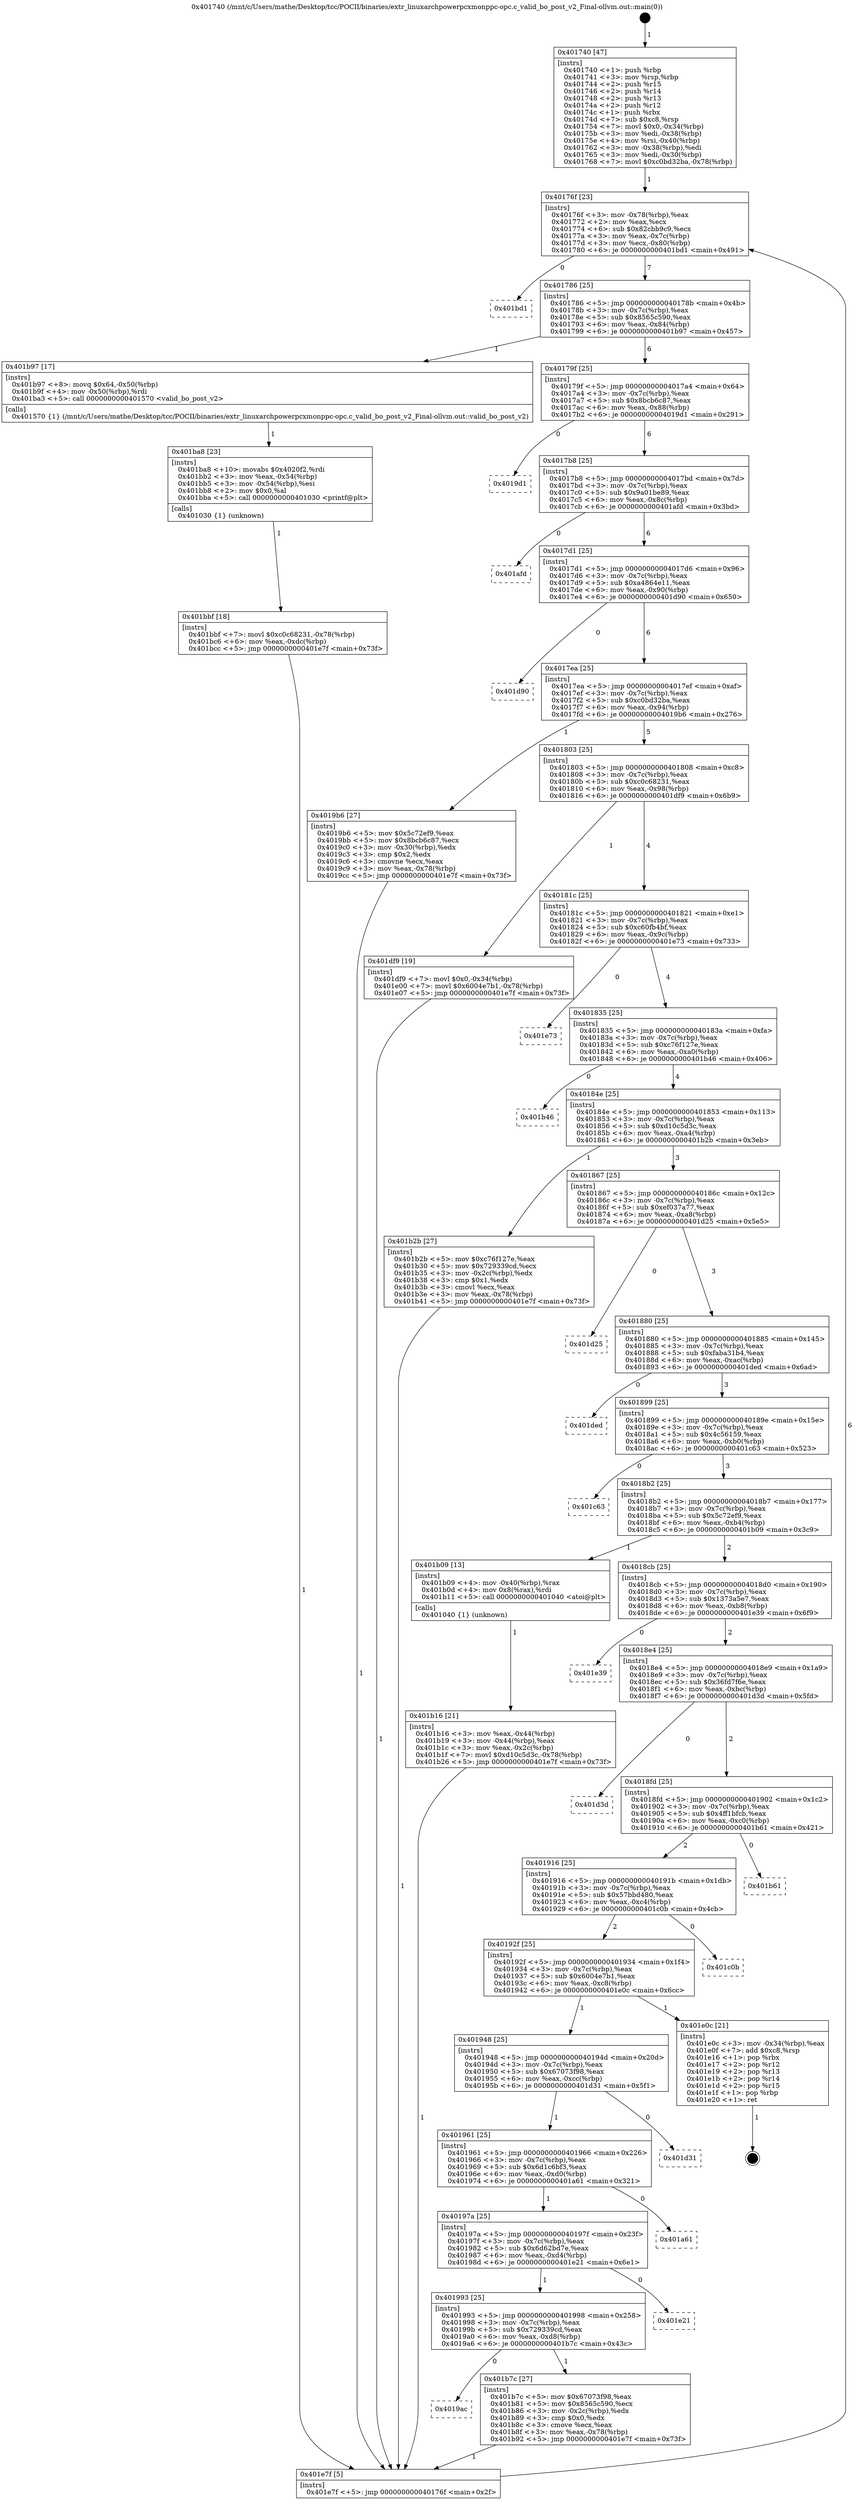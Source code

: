 digraph "0x401740" {
  label = "0x401740 (/mnt/c/Users/mathe/Desktop/tcc/POCII/binaries/extr_linuxarchpowerpcxmonppc-opc.c_valid_bo_post_v2_Final-ollvm.out::main(0))"
  labelloc = "t"
  node[shape=record]

  Entry [label="",width=0.3,height=0.3,shape=circle,fillcolor=black,style=filled]
  "0x40176f" [label="{
     0x40176f [23]\l
     | [instrs]\l
     &nbsp;&nbsp;0x40176f \<+3\>: mov -0x78(%rbp),%eax\l
     &nbsp;&nbsp;0x401772 \<+2\>: mov %eax,%ecx\l
     &nbsp;&nbsp;0x401774 \<+6\>: sub $0x82cbb9c9,%ecx\l
     &nbsp;&nbsp;0x40177a \<+3\>: mov %eax,-0x7c(%rbp)\l
     &nbsp;&nbsp;0x40177d \<+3\>: mov %ecx,-0x80(%rbp)\l
     &nbsp;&nbsp;0x401780 \<+6\>: je 0000000000401bd1 \<main+0x491\>\l
  }"]
  "0x401bd1" [label="{
     0x401bd1\l
  }", style=dashed]
  "0x401786" [label="{
     0x401786 [25]\l
     | [instrs]\l
     &nbsp;&nbsp;0x401786 \<+5\>: jmp 000000000040178b \<main+0x4b\>\l
     &nbsp;&nbsp;0x40178b \<+3\>: mov -0x7c(%rbp),%eax\l
     &nbsp;&nbsp;0x40178e \<+5\>: sub $0x8565c590,%eax\l
     &nbsp;&nbsp;0x401793 \<+6\>: mov %eax,-0x84(%rbp)\l
     &nbsp;&nbsp;0x401799 \<+6\>: je 0000000000401b97 \<main+0x457\>\l
  }"]
  Exit [label="",width=0.3,height=0.3,shape=circle,fillcolor=black,style=filled,peripheries=2]
  "0x401b97" [label="{
     0x401b97 [17]\l
     | [instrs]\l
     &nbsp;&nbsp;0x401b97 \<+8\>: movq $0x64,-0x50(%rbp)\l
     &nbsp;&nbsp;0x401b9f \<+4\>: mov -0x50(%rbp),%rdi\l
     &nbsp;&nbsp;0x401ba3 \<+5\>: call 0000000000401570 \<valid_bo_post_v2\>\l
     | [calls]\l
     &nbsp;&nbsp;0x401570 \{1\} (/mnt/c/Users/mathe/Desktop/tcc/POCII/binaries/extr_linuxarchpowerpcxmonppc-opc.c_valid_bo_post_v2_Final-ollvm.out::valid_bo_post_v2)\l
  }"]
  "0x40179f" [label="{
     0x40179f [25]\l
     | [instrs]\l
     &nbsp;&nbsp;0x40179f \<+5\>: jmp 00000000004017a4 \<main+0x64\>\l
     &nbsp;&nbsp;0x4017a4 \<+3\>: mov -0x7c(%rbp),%eax\l
     &nbsp;&nbsp;0x4017a7 \<+5\>: sub $0x8bcb6c87,%eax\l
     &nbsp;&nbsp;0x4017ac \<+6\>: mov %eax,-0x88(%rbp)\l
     &nbsp;&nbsp;0x4017b2 \<+6\>: je 00000000004019d1 \<main+0x291\>\l
  }"]
  "0x401bbf" [label="{
     0x401bbf [18]\l
     | [instrs]\l
     &nbsp;&nbsp;0x401bbf \<+7\>: movl $0xc0c68231,-0x78(%rbp)\l
     &nbsp;&nbsp;0x401bc6 \<+6\>: mov %eax,-0xdc(%rbp)\l
     &nbsp;&nbsp;0x401bcc \<+5\>: jmp 0000000000401e7f \<main+0x73f\>\l
  }"]
  "0x4019d1" [label="{
     0x4019d1\l
  }", style=dashed]
  "0x4017b8" [label="{
     0x4017b8 [25]\l
     | [instrs]\l
     &nbsp;&nbsp;0x4017b8 \<+5\>: jmp 00000000004017bd \<main+0x7d\>\l
     &nbsp;&nbsp;0x4017bd \<+3\>: mov -0x7c(%rbp),%eax\l
     &nbsp;&nbsp;0x4017c0 \<+5\>: sub $0x9a01be89,%eax\l
     &nbsp;&nbsp;0x4017c5 \<+6\>: mov %eax,-0x8c(%rbp)\l
     &nbsp;&nbsp;0x4017cb \<+6\>: je 0000000000401afd \<main+0x3bd\>\l
  }"]
  "0x401ba8" [label="{
     0x401ba8 [23]\l
     | [instrs]\l
     &nbsp;&nbsp;0x401ba8 \<+10\>: movabs $0x4020f2,%rdi\l
     &nbsp;&nbsp;0x401bb2 \<+3\>: mov %eax,-0x54(%rbp)\l
     &nbsp;&nbsp;0x401bb5 \<+3\>: mov -0x54(%rbp),%esi\l
     &nbsp;&nbsp;0x401bb8 \<+2\>: mov $0x0,%al\l
     &nbsp;&nbsp;0x401bba \<+5\>: call 0000000000401030 \<printf@plt\>\l
     | [calls]\l
     &nbsp;&nbsp;0x401030 \{1\} (unknown)\l
  }"]
  "0x401afd" [label="{
     0x401afd\l
  }", style=dashed]
  "0x4017d1" [label="{
     0x4017d1 [25]\l
     | [instrs]\l
     &nbsp;&nbsp;0x4017d1 \<+5\>: jmp 00000000004017d6 \<main+0x96\>\l
     &nbsp;&nbsp;0x4017d6 \<+3\>: mov -0x7c(%rbp),%eax\l
     &nbsp;&nbsp;0x4017d9 \<+5\>: sub $0xa4864e11,%eax\l
     &nbsp;&nbsp;0x4017de \<+6\>: mov %eax,-0x90(%rbp)\l
     &nbsp;&nbsp;0x4017e4 \<+6\>: je 0000000000401d90 \<main+0x650\>\l
  }"]
  "0x4019ac" [label="{
     0x4019ac\l
  }", style=dashed]
  "0x401d90" [label="{
     0x401d90\l
  }", style=dashed]
  "0x4017ea" [label="{
     0x4017ea [25]\l
     | [instrs]\l
     &nbsp;&nbsp;0x4017ea \<+5\>: jmp 00000000004017ef \<main+0xaf\>\l
     &nbsp;&nbsp;0x4017ef \<+3\>: mov -0x7c(%rbp),%eax\l
     &nbsp;&nbsp;0x4017f2 \<+5\>: sub $0xc0bd32ba,%eax\l
     &nbsp;&nbsp;0x4017f7 \<+6\>: mov %eax,-0x94(%rbp)\l
     &nbsp;&nbsp;0x4017fd \<+6\>: je 00000000004019b6 \<main+0x276\>\l
  }"]
  "0x401b7c" [label="{
     0x401b7c [27]\l
     | [instrs]\l
     &nbsp;&nbsp;0x401b7c \<+5\>: mov $0x67073f98,%eax\l
     &nbsp;&nbsp;0x401b81 \<+5\>: mov $0x8565c590,%ecx\l
     &nbsp;&nbsp;0x401b86 \<+3\>: mov -0x2c(%rbp),%edx\l
     &nbsp;&nbsp;0x401b89 \<+3\>: cmp $0x0,%edx\l
     &nbsp;&nbsp;0x401b8c \<+3\>: cmove %ecx,%eax\l
     &nbsp;&nbsp;0x401b8f \<+3\>: mov %eax,-0x78(%rbp)\l
     &nbsp;&nbsp;0x401b92 \<+5\>: jmp 0000000000401e7f \<main+0x73f\>\l
  }"]
  "0x4019b6" [label="{
     0x4019b6 [27]\l
     | [instrs]\l
     &nbsp;&nbsp;0x4019b6 \<+5\>: mov $0x5c72ef9,%eax\l
     &nbsp;&nbsp;0x4019bb \<+5\>: mov $0x8bcb6c87,%ecx\l
     &nbsp;&nbsp;0x4019c0 \<+3\>: mov -0x30(%rbp),%edx\l
     &nbsp;&nbsp;0x4019c3 \<+3\>: cmp $0x2,%edx\l
     &nbsp;&nbsp;0x4019c6 \<+3\>: cmovne %ecx,%eax\l
     &nbsp;&nbsp;0x4019c9 \<+3\>: mov %eax,-0x78(%rbp)\l
     &nbsp;&nbsp;0x4019cc \<+5\>: jmp 0000000000401e7f \<main+0x73f\>\l
  }"]
  "0x401803" [label="{
     0x401803 [25]\l
     | [instrs]\l
     &nbsp;&nbsp;0x401803 \<+5\>: jmp 0000000000401808 \<main+0xc8\>\l
     &nbsp;&nbsp;0x401808 \<+3\>: mov -0x7c(%rbp),%eax\l
     &nbsp;&nbsp;0x40180b \<+5\>: sub $0xc0c68231,%eax\l
     &nbsp;&nbsp;0x401810 \<+6\>: mov %eax,-0x98(%rbp)\l
     &nbsp;&nbsp;0x401816 \<+6\>: je 0000000000401df9 \<main+0x6b9\>\l
  }"]
  "0x401e7f" [label="{
     0x401e7f [5]\l
     | [instrs]\l
     &nbsp;&nbsp;0x401e7f \<+5\>: jmp 000000000040176f \<main+0x2f\>\l
  }"]
  "0x401740" [label="{
     0x401740 [47]\l
     | [instrs]\l
     &nbsp;&nbsp;0x401740 \<+1\>: push %rbp\l
     &nbsp;&nbsp;0x401741 \<+3\>: mov %rsp,%rbp\l
     &nbsp;&nbsp;0x401744 \<+2\>: push %r15\l
     &nbsp;&nbsp;0x401746 \<+2\>: push %r14\l
     &nbsp;&nbsp;0x401748 \<+2\>: push %r13\l
     &nbsp;&nbsp;0x40174a \<+2\>: push %r12\l
     &nbsp;&nbsp;0x40174c \<+1\>: push %rbx\l
     &nbsp;&nbsp;0x40174d \<+7\>: sub $0xc8,%rsp\l
     &nbsp;&nbsp;0x401754 \<+7\>: movl $0x0,-0x34(%rbp)\l
     &nbsp;&nbsp;0x40175b \<+3\>: mov %edi,-0x38(%rbp)\l
     &nbsp;&nbsp;0x40175e \<+4\>: mov %rsi,-0x40(%rbp)\l
     &nbsp;&nbsp;0x401762 \<+3\>: mov -0x38(%rbp),%edi\l
     &nbsp;&nbsp;0x401765 \<+3\>: mov %edi,-0x30(%rbp)\l
     &nbsp;&nbsp;0x401768 \<+7\>: movl $0xc0bd32ba,-0x78(%rbp)\l
  }"]
  "0x401993" [label="{
     0x401993 [25]\l
     | [instrs]\l
     &nbsp;&nbsp;0x401993 \<+5\>: jmp 0000000000401998 \<main+0x258\>\l
     &nbsp;&nbsp;0x401998 \<+3\>: mov -0x7c(%rbp),%eax\l
     &nbsp;&nbsp;0x40199b \<+5\>: sub $0x729339cd,%eax\l
     &nbsp;&nbsp;0x4019a0 \<+6\>: mov %eax,-0xd8(%rbp)\l
     &nbsp;&nbsp;0x4019a6 \<+6\>: je 0000000000401b7c \<main+0x43c\>\l
  }"]
  "0x401df9" [label="{
     0x401df9 [19]\l
     | [instrs]\l
     &nbsp;&nbsp;0x401df9 \<+7\>: movl $0x0,-0x34(%rbp)\l
     &nbsp;&nbsp;0x401e00 \<+7\>: movl $0x6004e7b1,-0x78(%rbp)\l
     &nbsp;&nbsp;0x401e07 \<+5\>: jmp 0000000000401e7f \<main+0x73f\>\l
  }"]
  "0x40181c" [label="{
     0x40181c [25]\l
     | [instrs]\l
     &nbsp;&nbsp;0x40181c \<+5\>: jmp 0000000000401821 \<main+0xe1\>\l
     &nbsp;&nbsp;0x401821 \<+3\>: mov -0x7c(%rbp),%eax\l
     &nbsp;&nbsp;0x401824 \<+5\>: sub $0xc60fb4bf,%eax\l
     &nbsp;&nbsp;0x401829 \<+6\>: mov %eax,-0x9c(%rbp)\l
     &nbsp;&nbsp;0x40182f \<+6\>: je 0000000000401e73 \<main+0x733\>\l
  }"]
  "0x401e21" [label="{
     0x401e21\l
  }", style=dashed]
  "0x401e73" [label="{
     0x401e73\l
  }", style=dashed]
  "0x401835" [label="{
     0x401835 [25]\l
     | [instrs]\l
     &nbsp;&nbsp;0x401835 \<+5\>: jmp 000000000040183a \<main+0xfa\>\l
     &nbsp;&nbsp;0x40183a \<+3\>: mov -0x7c(%rbp),%eax\l
     &nbsp;&nbsp;0x40183d \<+5\>: sub $0xc76f127e,%eax\l
     &nbsp;&nbsp;0x401842 \<+6\>: mov %eax,-0xa0(%rbp)\l
     &nbsp;&nbsp;0x401848 \<+6\>: je 0000000000401b46 \<main+0x406\>\l
  }"]
  "0x40197a" [label="{
     0x40197a [25]\l
     | [instrs]\l
     &nbsp;&nbsp;0x40197a \<+5\>: jmp 000000000040197f \<main+0x23f\>\l
     &nbsp;&nbsp;0x40197f \<+3\>: mov -0x7c(%rbp),%eax\l
     &nbsp;&nbsp;0x401982 \<+5\>: sub $0x6d62bd7e,%eax\l
     &nbsp;&nbsp;0x401987 \<+6\>: mov %eax,-0xd4(%rbp)\l
     &nbsp;&nbsp;0x40198d \<+6\>: je 0000000000401e21 \<main+0x6e1\>\l
  }"]
  "0x401b46" [label="{
     0x401b46\l
  }", style=dashed]
  "0x40184e" [label="{
     0x40184e [25]\l
     | [instrs]\l
     &nbsp;&nbsp;0x40184e \<+5\>: jmp 0000000000401853 \<main+0x113\>\l
     &nbsp;&nbsp;0x401853 \<+3\>: mov -0x7c(%rbp),%eax\l
     &nbsp;&nbsp;0x401856 \<+5\>: sub $0xd10c5d3c,%eax\l
     &nbsp;&nbsp;0x40185b \<+6\>: mov %eax,-0xa4(%rbp)\l
     &nbsp;&nbsp;0x401861 \<+6\>: je 0000000000401b2b \<main+0x3eb\>\l
  }"]
  "0x401a61" [label="{
     0x401a61\l
  }", style=dashed]
  "0x401b2b" [label="{
     0x401b2b [27]\l
     | [instrs]\l
     &nbsp;&nbsp;0x401b2b \<+5\>: mov $0xc76f127e,%eax\l
     &nbsp;&nbsp;0x401b30 \<+5\>: mov $0x729339cd,%ecx\l
     &nbsp;&nbsp;0x401b35 \<+3\>: mov -0x2c(%rbp),%edx\l
     &nbsp;&nbsp;0x401b38 \<+3\>: cmp $0x1,%edx\l
     &nbsp;&nbsp;0x401b3b \<+3\>: cmovl %ecx,%eax\l
     &nbsp;&nbsp;0x401b3e \<+3\>: mov %eax,-0x78(%rbp)\l
     &nbsp;&nbsp;0x401b41 \<+5\>: jmp 0000000000401e7f \<main+0x73f\>\l
  }"]
  "0x401867" [label="{
     0x401867 [25]\l
     | [instrs]\l
     &nbsp;&nbsp;0x401867 \<+5\>: jmp 000000000040186c \<main+0x12c\>\l
     &nbsp;&nbsp;0x40186c \<+3\>: mov -0x7c(%rbp),%eax\l
     &nbsp;&nbsp;0x40186f \<+5\>: sub $0xef037a77,%eax\l
     &nbsp;&nbsp;0x401874 \<+6\>: mov %eax,-0xa8(%rbp)\l
     &nbsp;&nbsp;0x40187a \<+6\>: je 0000000000401d25 \<main+0x5e5\>\l
  }"]
  "0x401961" [label="{
     0x401961 [25]\l
     | [instrs]\l
     &nbsp;&nbsp;0x401961 \<+5\>: jmp 0000000000401966 \<main+0x226\>\l
     &nbsp;&nbsp;0x401966 \<+3\>: mov -0x7c(%rbp),%eax\l
     &nbsp;&nbsp;0x401969 \<+5\>: sub $0x6d1c6bf3,%eax\l
     &nbsp;&nbsp;0x40196e \<+6\>: mov %eax,-0xd0(%rbp)\l
     &nbsp;&nbsp;0x401974 \<+6\>: je 0000000000401a61 \<main+0x321\>\l
  }"]
  "0x401d25" [label="{
     0x401d25\l
  }", style=dashed]
  "0x401880" [label="{
     0x401880 [25]\l
     | [instrs]\l
     &nbsp;&nbsp;0x401880 \<+5\>: jmp 0000000000401885 \<main+0x145\>\l
     &nbsp;&nbsp;0x401885 \<+3\>: mov -0x7c(%rbp),%eax\l
     &nbsp;&nbsp;0x401888 \<+5\>: sub $0xfaba31b4,%eax\l
     &nbsp;&nbsp;0x40188d \<+6\>: mov %eax,-0xac(%rbp)\l
     &nbsp;&nbsp;0x401893 \<+6\>: je 0000000000401ded \<main+0x6ad\>\l
  }"]
  "0x401d31" [label="{
     0x401d31\l
  }", style=dashed]
  "0x401ded" [label="{
     0x401ded\l
  }", style=dashed]
  "0x401899" [label="{
     0x401899 [25]\l
     | [instrs]\l
     &nbsp;&nbsp;0x401899 \<+5\>: jmp 000000000040189e \<main+0x15e\>\l
     &nbsp;&nbsp;0x40189e \<+3\>: mov -0x7c(%rbp),%eax\l
     &nbsp;&nbsp;0x4018a1 \<+5\>: sub $0x4c56159,%eax\l
     &nbsp;&nbsp;0x4018a6 \<+6\>: mov %eax,-0xb0(%rbp)\l
     &nbsp;&nbsp;0x4018ac \<+6\>: je 0000000000401c63 \<main+0x523\>\l
  }"]
  "0x401948" [label="{
     0x401948 [25]\l
     | [instrs]\l
     &nbsp;&nbsp;0x401948 \<+5\>: jmp 000000000040194d \<main+0x20d\>\l
     &nbsp;&nbsp;0x40194d \<+3\>: mov -0x7c(%rbp),%eax\l
     &nbsp;&nbsp;0x401950 \<+5\>: sub $0x67073f98,%eax\l
     &nbsp;&nbsp;0x401955 \<+6\>: mov %eax,-0xcc(%rbp)\l
     &nbsp;&nbsp;0x40195b \<+6\>: je 0000000000401d31 \<main+0x5f1\>\l
  }"]
  "0x401c63" [label="{
     0x401c63\l
  }", style=dashed]
  "0x4018b2" [label="{
     0x4018b2 [25]\l
     | [instrs]\l
     &nbsp;&nbsp;0x4018b2 \<+5\>: jmp 00000000004018b7 \<main+0x177\>\l
     &nbsp;&nbsp;0x4018b7 \<+3\>: mov -0x7c(%rbp),%eax\l
     &nbsp;&nbsp;0x4018ba \<+5\>: sub $0x5c72ef9,%eax\l
     &nbsp;&nbsp;0x4018bf \<+6\>: mov %eax,-0xb4(%rbp)\l
     &nbsp;&nbsp;0x4018c5 \<+6\>: je 0000000000401b09 \<main+0x3c9\>\l
  }"]
  "0x401e0c" [label="{
     0x401e0c [21]\l
     | [instrs]\l
     &nbsp;&nbsp;0x401e0c \<+3\>: mov -0x34(%rbp),%eax\l
     &nbsp;&nbsp;0x401e0f \<+7\>: add $0xc8,%rsp\l
     &nbsp;&nbsp;0x401e16 \<+1\>: pop %rbx\l
     &nbsp;&nbsp;0x401e17 \<+2\>: pop %r12\l
     &nbsp;&nbsp;0x401e19 \<+2\>: pop %r13\l
     &nbsp;&nbsp;0x401e1b \<+2\>: pop %r14\l
     &nbsp;&nbsp;0x401e1d \<+2\>: pop %r15\l
     &nbsp;&nbsp;0x401e1f \<+1\>: pop %rbp\l
     &nbsp;&nbsp;0x401e20 \<+1\>: ret\l
  }"]
  "0x401b09" [label="{
     0x401b09 [13]\l
     | [instrs]\l
     &nbsp;&nbsp;0x401b09 \<+4\>: mov -0x40(%rbp),%rax\l
     &nbsp;&nbsp;0x401b0d \<+4\>: mov 0x8(%rax),%rdi\l
     &nbsp;&nbsp;0x401b11 \<+5\>: call 0000000000401040 \<atoi@plt\>\l
     | [calls]\l
     &nbsp;&nbsp;0x401040 \{1\} (unknown)\l
  }"]
  "0x4018cb" [label="{
     0x4018cb [25]\l
     | [instrs]\l
     &nbsp;&nbsp;0x4018cb \<+5\>: jmp 00000000004018d0 \<main+0x190\>\l
     &nbsp;&nbsp;0x4018d0 \<+3\>: mov -0x7c(%rbp),%eax\l
     &nbsp;&nbsp;0x4018d3 \<+5\>: sub $0x1373a5e7,%eax\l
     &nbsp;&nbsp;0x4018d8 \<+6\>: mov %eax,-0xb8(%rbp)\l
     &nbsp;&nbsp;0x4018de \<+6\>: je 0000000000401e39 \<main+0x6f9\>\l
  }"]
  "0x401b16" [label="{
     0x401b16 [21]\l
     | [instrs]\l
     &nbsp;&nbsp;0x401b16 \<+3\>: mov %eax,-0x44(%rbp)\l
     &nbsp;&nbsp;0x401b19 \<+3\>: mov -0x44(%rbp),%eax\l
     &nbsp;&nbsp;0x401b1c \<+3\>: mov %eax,-0x2c(%rbp)\l
     &nbsp;&nbsp;0x401b1f \<+7\>: movl $0xd10c5d3c,-0x78(%rbp)\l
     &nbsp;&nbsp;0x401b26 \<+5\>: jmp 0000000000401e7f \<main+0x73f\>\l
  }"]
  "0x40192f" [label="{
     0x40192f [25]\l
     | [instrs]\l
     &nbsp;&nbsp;0x40192f \<+5\>: jmp 0000000000401934 \<main+0x1f4\>\l
     &nbsp;&nbsp;0x401934 \<+3\>: mov -0x7c(%rbp),%eax\l
     &nbsp;&nbsp;0x401937 \<+5\>: sub $0x6004e7b1,%eax\l
     &nbsp;&nbsp;0x40193c \<+6\>: mov %eax,-0xc8(%rbp)\l
     &nbsp;&nbsp;0x401942 \<+6\>: je 0000000000401e0c \<main+0x6cc\>\l
  }"]
  "0x401e39" [label="{
     0x401e39\l
  }", style=dashed]
  "0x4018e4" [label="{
     0x4018e4 [25]\l
     | [instrs]\l
     &nbsp;&nbsp;0x4018e4 \<+5\>: jmp 00000000004018e9 \<main+0x1a9\>\l
     &nbsp;&nbsp;0x4018e9 \<+3\>: mov -0x7c(%rbp),%eax\l
     &nbsp;&nbsp;0x4018ec \<+5\>: sub $0x36fd7f6e,%eax\l
     &nbsp;&nbsp;0x4018f1 \<+6\>: mov %eax,-0xbc(%rbp)\l
     &nbsp;&nbsp;0x4018f7 \<+6\>: je 0000000000401d3d \<main+0x5fd\>\l
  }"]
  "0x401c0b" [label="{
     0x401c0b\l
  }", style=dashed]
  "0x401d3d" [label="{
     0x401d3d\l
  }", style=dashed]
  "0x4018fd" [label="{
     0x4018fd [25]\l
     | [instrs]\l
     &nbsp;&nbsp;0x4018fd \<+5\>: jmp 0000000000401902 \<main+0x1c2\>\l
     &nbsp;&nbsp;0x401902 \<+3\>: mov -0x7c(%rbp),%eax\l
     &nbsp;&nbsp;0x401905 \<+5\>: sub $0x4ff1bfcb,%eax\l
     &nbsp;&nbsp;0x40190a \<+6\>: mov %eax,-0xc0(%rbp)\l
     &nbsp;&nbsp;0x401910 \<+6\>: je 0000000000401b61 \<main+0x421\>\l
  }"]
  "0x401916" [label="{
     0x401916 [25]\l
     | [instrs]\l
     &nbsp;&nbsp;0x401916 \<+5\>: jmp 000000000040191b \<main+0x1db\>\l
     &nbsp;&nbsp;0x40191b \<+3\>: mov -0x7c(%rbp),%eax\l
     &nbsp;&nbsp;0x40191e \<+5\>: sub $0x57bbd480,%eax\l
     &nbsp;&nbsp;0x401923 \<+6\>: mov %eax,-0xc4(%rbp)\l
     &nbsp;&nbsp;0x401929 \<+6\>: je 0000000000401c0b \<main+0x4cb\>\l
  }"]
  "0x401b61" [label="{
     0x401b61\l
  }", style=dashed]
  Entry -> "0x401740" [label=" 1"]
  "0x40176f" -> "0x401bd1" [label=" 0"]
  "0x40176f" -> "0x401786" [label=" 7"]
  "0x401e0c" -> Exit [label=" 1"]
  "0x401786" -> "0x401b97" [label=" 1"]
  "0x401786" -> "0x40179f" [label=" 6"]
  "0x401df9" -> "0x401e7f" [label=" 1"]
  "0x40179f" -> "0x4019d1" [label=" 0"]
  "0x40179f" -> "0x4017b8" [label=" 6"]
  "0x401bbf" -> "0x401e7f" [label=" 1"]
  "0x4017b8" -> "0x401afd" [label=" 0"]
  "0x4017b8" -> "0x4017d1" [label=" 6"]
  "0x401ba8" -> "0x401bbf" [label=" 1"]
  "0x4017d1" -> "0x401d90" [label=" 0"]
  "0x4017d1" -> "0x4017ea" [label=" 6"]
  "0x401b97" -> "0x401ba8" [label=" 1"]
  "0x4017ea" -> "0x4019b6" [label=" 1"]
  "0x4017ea" -> "0x401803" [label=" 5"]
  "0x4019b6" -> "0x401e7f" [label=" 1"]
  "0x401740" -> "0x40176f" [label=" 1"]
  "0x401e7f" -> "0x40176f" [label=" 6"]
  "0x401b7c" -> "0x401e7f" [label=" 1"]
  "0x401803" -> "0x401df9" [label=" 1"]
  "0x401803" -> "0x40181c" [label=" 4"]
  "0x401993" -> "0x401b7c" [label=" 1"]
  "0x40181c" -> "0x401e73" [label=" 0"]
  "0x40181c" -> "0x401835" [label=" 4"]
  "0x401993" -> "0x4019ac" [label=" 0"]
  "0x401835" -> "0x401b46" [label=" 0"]
  "0x401835" -> "0x40184e" [label=" 4"]
  "0x40197a" -> "0x401e21" [label=" 0"]
  "0x40184e" -> "0x401b2b" [label=" 1"]
  "0x40184e" -> "0x401867" [label=" 3"]
  "0x40197a" -> "0x401993" [label=" 1"]
  "0x401867" -> "0x401d25" [label=" 0"]
  "0x401867" -> "0x401880" [label=" 3"]
  "0x401961" -> "0x401a61" [label=" 0"]
  "0x401880" -> "0x401ded" [label=" 0"]
  "0x401880" -> "0x401899" [label=" 3"]
  "0x401961" -> "0x40197a" [label=" 1"]
  "0x401899" -> "0x401c63" [label=" 0"]
  "0x401899" -> "0x4018b2" [label=" 3"]
  "0x401948" -> "0x401d31" [label=" 0"]
  "0x4018b2" -> "0x401b09" [label=" 1"]
  "0x4018b2" -> "0x4018cb" [label=" 2"]
  "0x401b09" -> "0x401b16" [label=" 1"]
  "0x401b16" -> "0x401e7f" [label=" 1"]
  "0x401b2b" -> "0x401e7f" [label=" 1"]
  "0x401948" -> "0x401961" [label=" 1"]
  "0x4018cb" -> "0x401e39" [label=" 0"]
  "0x4018cb" -> "0x4018e4" [label=" 2"]
  "0x40192f" -> "0x401e0c" [label=" 1"]
  "0x4018e4" -> "0x401d3d" [label=" 0"]
  "0x4018e4" -> "0x4018fd" [label=" 2"]
  "0x40192f" -> "0x401948" [label=" 1"]
  "0x4018fd" -> "0x401b61" [label=" 0"]
  "0x4018fd" -> "0x401916" [label=" 2"]
  "0x401916" -> "0x40192f" [label=" 2"]
  "0x401916" -> "0x401c0b" [label=" 0"]
}
